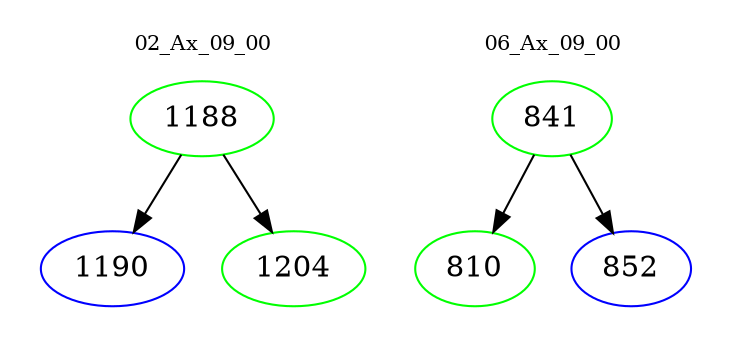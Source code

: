 digraph{
subgraph cluster_0 {
color = white
label = "02_Ax_09_00";
fontsize=10;
T0_1188 [label="1188", color="green"]
T0_1188 -> T0_1190 [color="black"]
T0_1190 [label="1190", color="blue"]
T0_1188 -> T0_1204 [color="black"]
T0_1204 [label="1204", color="green"]
}
subgraph cluster_1 {
color = white
label = "06_Ax_09_00";
fontsize=10;
T1_841 [label="841", color="green"]
T1_841 -> T1_810 [color="black"]
T1_810 [label="810", color="green"]
T1_841 -> T1_852 [color="black"]
T1_852 [label="852", color="blue"]
}
}
